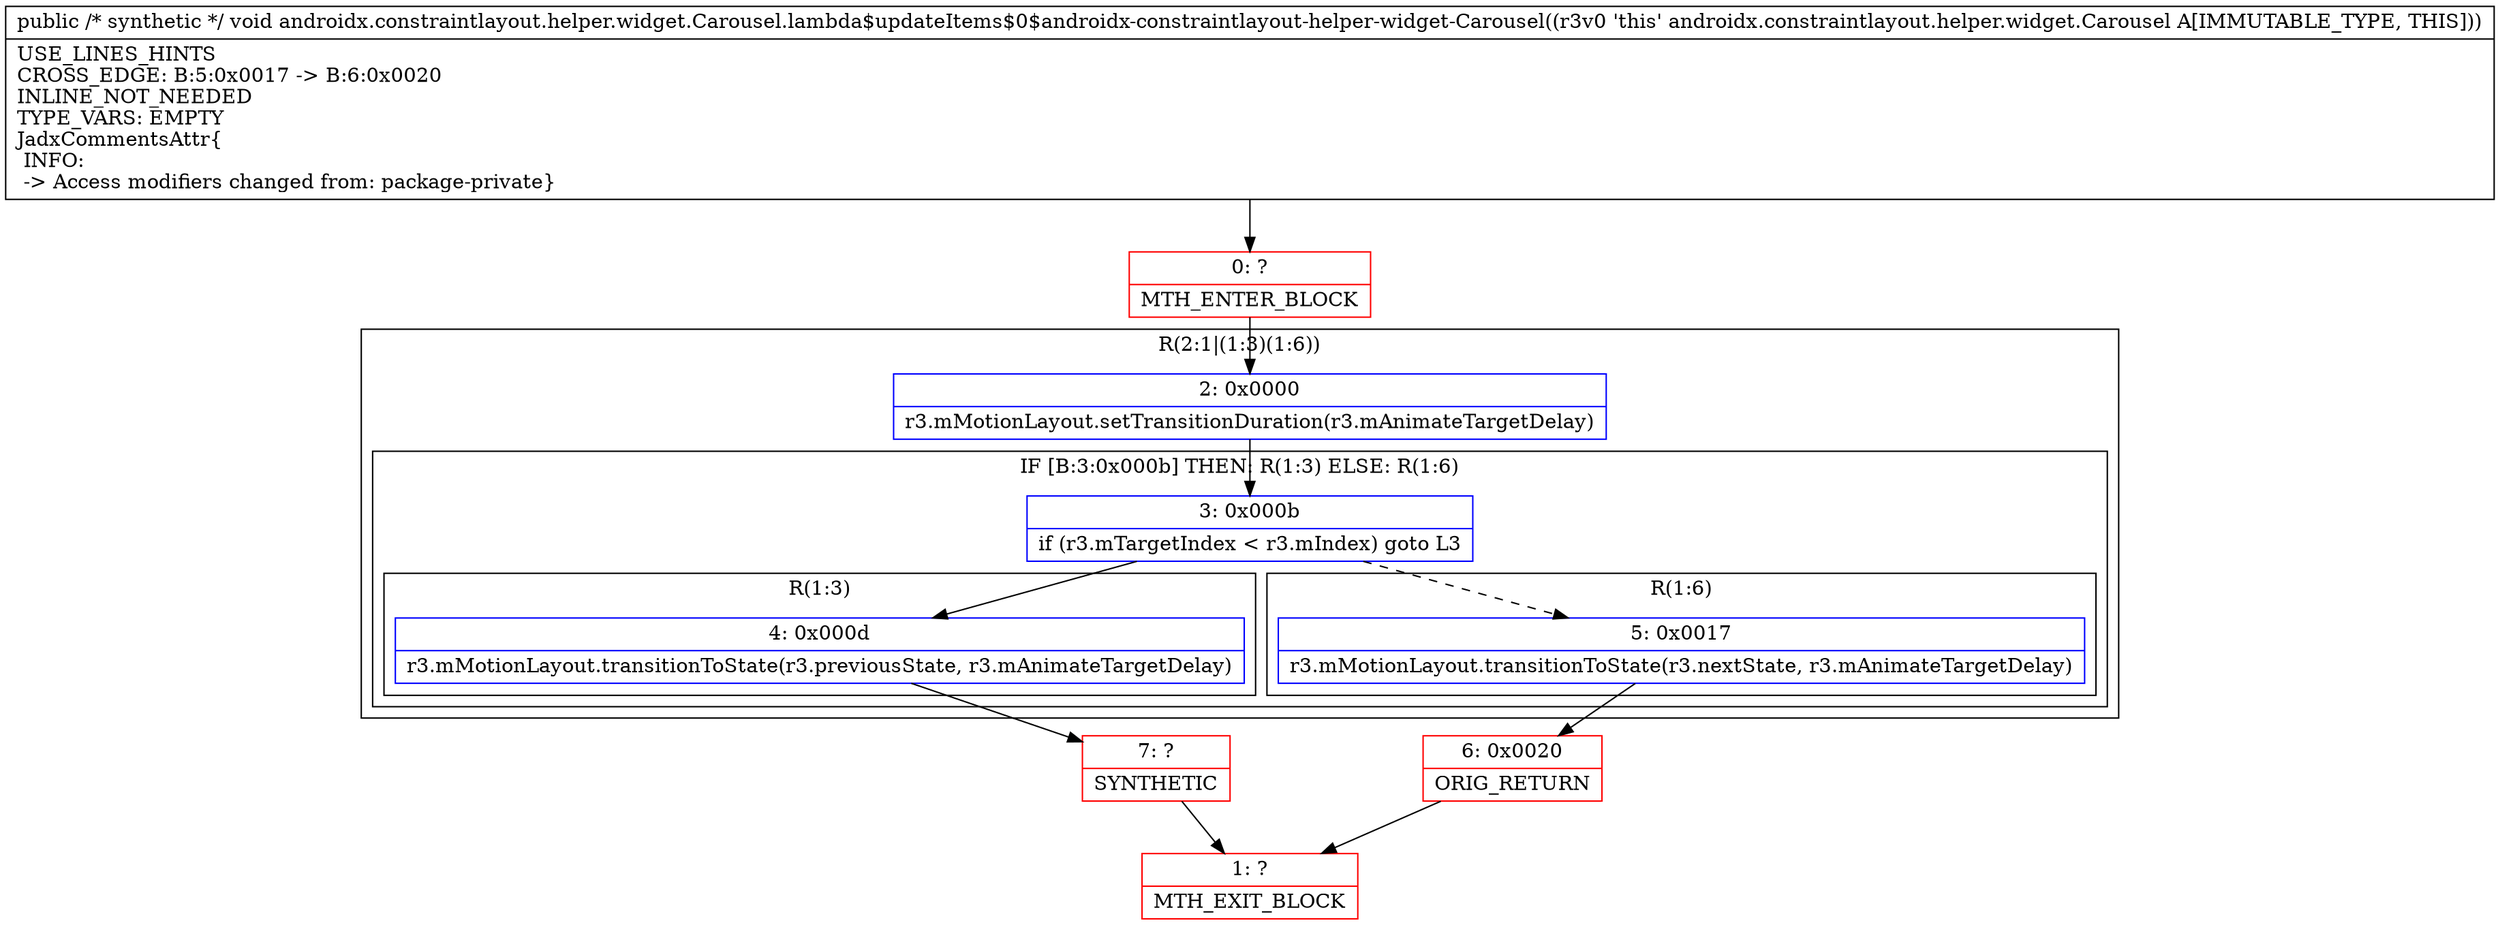 digraph "CFG forandroidx.constraintlayout.helper.widget.Carousel.lambda$updateItems$0$androidx\-constraintlayout\-helper\-widget\-Carousel()V" {
subgraph cluster_Region_754371400 {
label = "R(2:1|(1:3)(1:6))";
node [shape=record,color=blue];
Node_2 [shape=record,label="{2\:\ 0x0000|r3.mMotionLayout.setTransitionDuration(r3.mAnimateTargetDelay)\l}"];
subgraph cluster_IfRegion_1350643789 {
label = "IF [B:3:0x000b] THEN: R(1:3) ELSE: R(1:6)";
node [shape=record,color=blue];
Node_3 [shape=record,label="{3\:\ 0x000b|if (r3.mTargetIndex \< r3.mIndex) goto L3\l}"];
subgraph cluster_Region_1886004541 {
label = "R(1:3)";
node [shape=record,color=blue];
Node_4 [shape=record,label="{4\:\ 0x000d|r3.mMotionLayout.transitionToState(r3.previousState, r3.mAnimateTargetDelay)\l}"];
}
subgraph cluster_Region_1833824261 {
label = "R(1:6)";
node [shape=record,color=blue];
Node_5 [shape=record,label="{5\:\ 0x0017|r3.mMotionLayout.transitionToState(r3.nextState, r3.mAnimateTargetDelay)\l}"];
}
}
}
Node_0 [shape=record,color=red,label="{0\:\ ?|MTH_ENTER_BLOCK\l}"];
Node_7 [shape=record,color=red,label="{7\:\ ?|SYNTHETIC\l}"];
Node_1 [shape=record,color=red,label="{1\:\ ?|MTH_EXIT_BLOCK\l}"];
Node_6 [shape=record,color=red,label="{6\:\ 0x0020|ORIG_RETURN\l}"];
MethodNode[shape=record,label="{public \/* synthetic *\/ void androidx.constraintlayout.helper.widget.Carousel.lambda$updateItems$0$androidx\-constraintlayout\-helper\-widget\-Carousel((r3v0 'this' androidx.constraintlayout.helper.widget.Carousel A[IMMUTABLE_TYPE, THIS]))  | USE_LINES_HINTS\lCROSS_EDGE: B:5:0x0017 \-\> B:6:0x0020\lINLINE_NOT_NEEDED\lTYPE_VARS: EMPTY\lJadxCommentsAttr\{\l INFO: \l \-\> Access modifiers changed from: package\-private\}\l}"];
MethodNode -> Node_0;Node_2 -> Node_3;
Node_3 -> Node_4;
Node_3 -> Node_5[style=dashed];
Node_4 -> Node_7;
Node_5 -> Node_6;
Node_0 -> Node_2;
Node_7 -> Node_1;
Node_6 -> Node_1;
}

